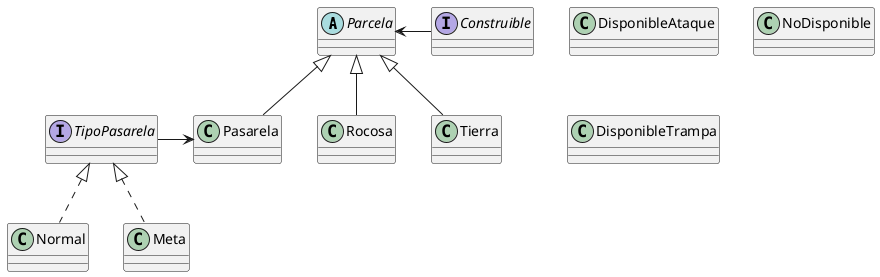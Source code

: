 @startuml

abstract class Parcela{}

class Rocosa{}
class Tierra{}
class Pasarela{}

interface TipoPasarela{}

class Normal{}
class Meta{}

interface Construible{}

class DisponibleAtaque{}
class NoDisponible{}
class DisponibleTrampa{}

TipoPasarela <|.. Normal
TipoPasarela <|.. Meta
TipoPasarela -> Pasarela

Parcela <- Construible

Parcela <|-- Rocosa
Parcela <|-- Tierra
Parcela <|-- Pasarela


@enduml